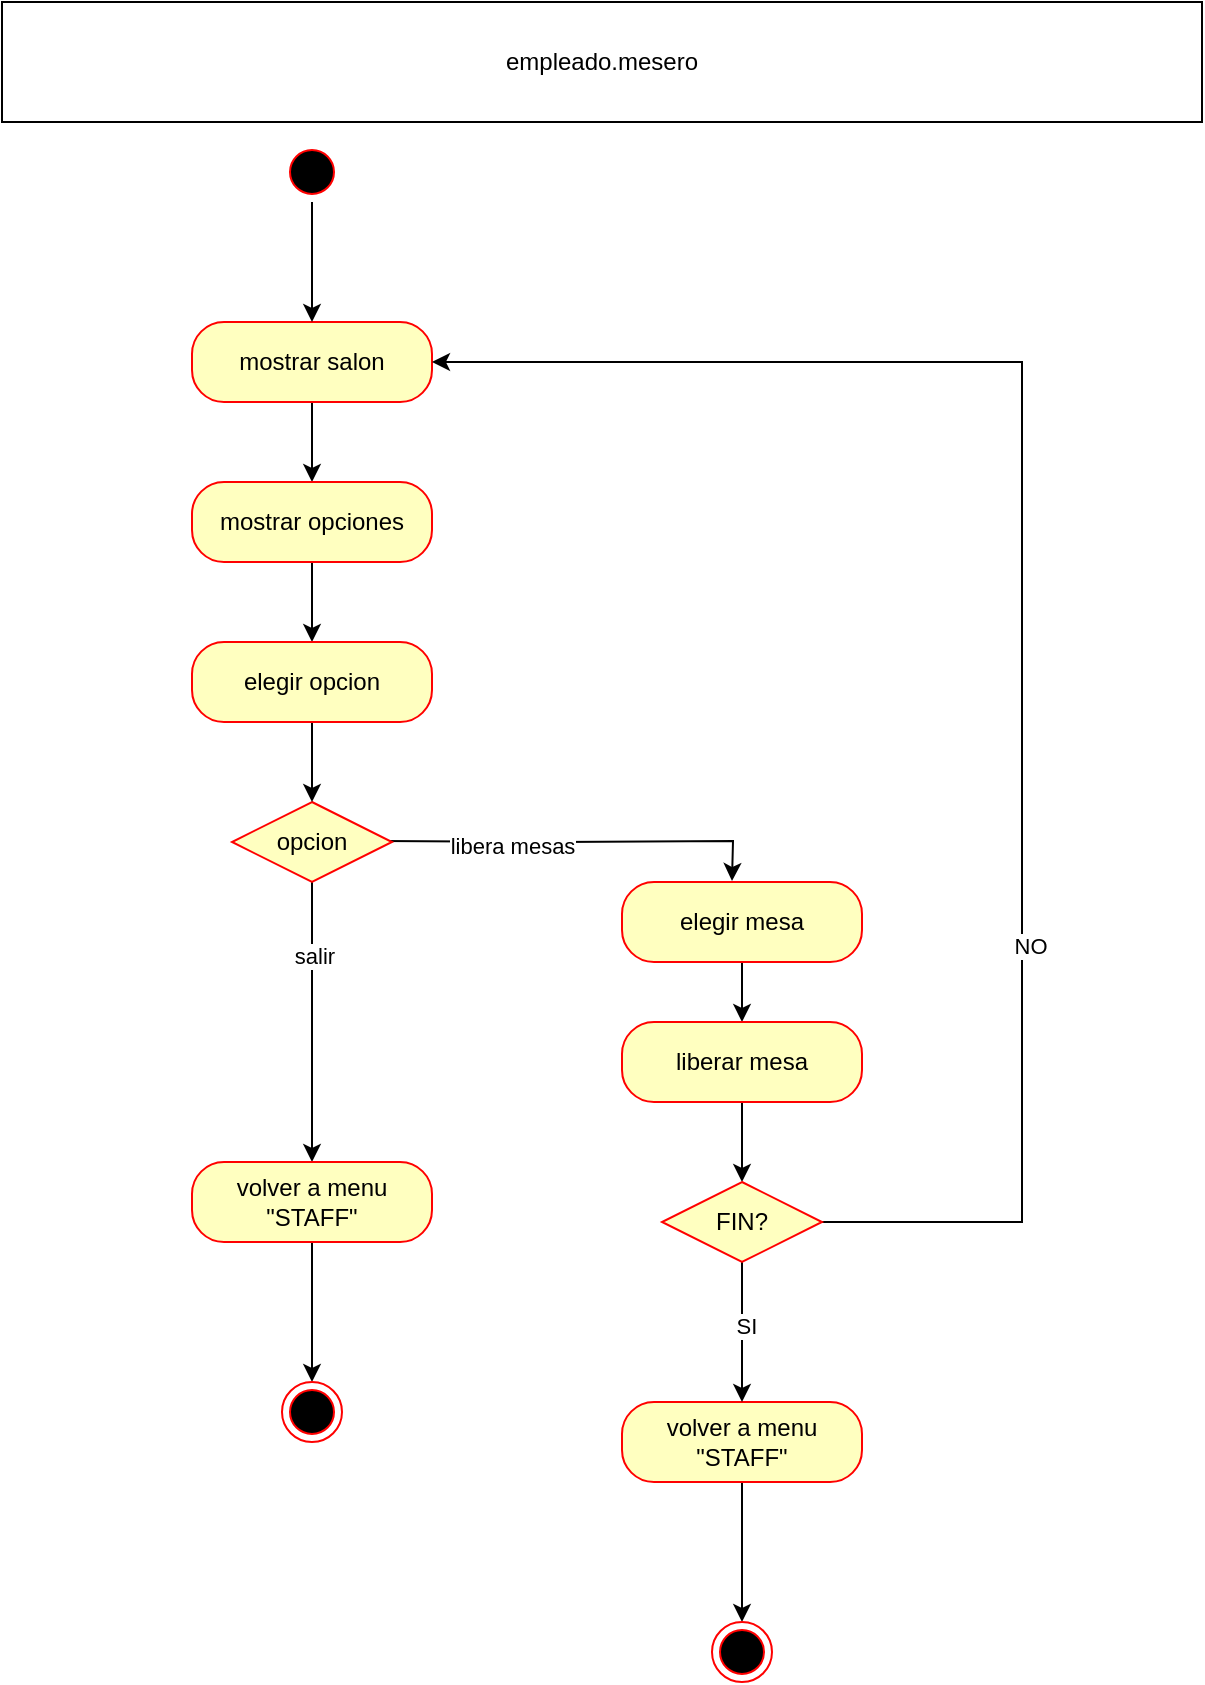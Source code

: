 <mxfile version="24.2.5" type="device">
  <diagram name="Página-1" id="ZFdUnDDiafkuoBSfY1BW">
    <mxGraphModel dx="868" dy="2191" grid="1" gridSize="10" guides="1" tooltips="1" connect="1" arrows="1" fold="1" page="1" pageScale="1" pageWidth="827" pageHeight="1169" math="0" shadow="0">
      <root>
        <mxCell id="0" />
        <mxCell id="1" parent="0" />
        <mxCell id="ZT4FtvJ5IYKsCDx0NmHo-20" style="edgeStyle=orthogonalEdgeStyle;rounded=0;orthogonalLoop=1;jettySize=auto;html=1;exitX=0.5;exitY=1;exitDx=0;exitDy=0;entryX=0.5;entryY=0;entryDx=0;entryDy=0;" edge="1" parent="1" source="ZT4FtvJ5IYKsCDx0NmHo-1" target="ZT4FtvJ5IYKsCDx0NmHo-5">
          <mxGeometry relative="1" as="geometry" />
        </mxCell>
        <mxCell id="ZT4FtvJ5IYKsCDx0NmHo-1" value="mostrar salon" style="rounded=1;whiteSpace=wrap;html=1;arcSize=40;fontColor=#000000;fillColor=#ffffc0;strokeColor=#ff0000;" vertex="1" parent="1">
          <mxGeometry x="375" y="110" width="120" height="40" as="geometry" />
        </mxCell>
        <mxCell id="ZT4FtvJ5IYKsCDx0NmHo-7" style="edgeStyle=orthogonalEdgeStyle;rounded=0;orthogonalLoop=1;jettySize=auto;html=1;exitX=1;exitY=0.5;exitDx=0;exitDy=0;" edge="1" parent="1">
          <mxGeometry relative="1" as="geometry">
            <mxPoint x="645" y="389.5" as="targetPoint" />
            <mxPoint x="470" y="369.5" as="sourcePoint" />
          </mxGeometry>
        </mxCell>
        <mxCell id="ZT4FtvJ5IYKsCDx0NmHo-10" value="libera mesas" style="edgeLabel;html=1;align=center;verticalAlign=middle;resizable=0;points=[];" vertex="1" connectable="0" parent="ZT4FtvJ5IYKsCDx0NmHo-7">
          <mxGeometry x="-0.337" y="-2" relative="1" as="geometry">
            <mxPoint as="offset" />
          </mxGeometry>
        </mxCell>
        <mxCell id="ZT4FtvJ5IYKsCDx0NmHo-8" style="edgeStyle=orthogonalEdgeStyle;rounded=0;orthogonalLoop=1;jettySize=auto;html=1;exitX=0.5;exitY=1;exitDx=0;exitDy=0;entryX=0.5;entryY=0;entryDx=0;entryDy=0;" edge="1" parent="1" source="ZT4FtvJ5IYKsCDx0NmHo-2" target="ZT4FtvJ5IYKsCDx0NmHo-15">
          <mxGeometry relative="1" as="geometry">
            <mxPoint x="435" y="490" as="targetPoint" />
          </mxGeometry>
        </mxCell>
        <mxCell id="ZT4FtvJ5IYKsCDx0NmHo-9" value="salir" style="edgeLabel;html=1;align=center;verticalAlign=middle;resizable=0;points=[];" vertex="1" connectable="0" parent="ZT4FtvJ5IYKsCDx0NmHo-8">
          <mxGeometry x="-0.481" y="1" relative="1" as="geometry">
            <mxPoint as="offset" />
          </mxGeometry>
        </mxCell>
        <mxCell id="ZT4FtvJ5IYKsCDx0NmHo-2" value="opcion" style="rhombus;whiteSpace=wrap;html=1;fontColor=#000000;fillColor=#ffffc0;strokeColor=#ff0000;" vertex="1" parent="1">
          <mxGeometry x="395" y="350" width="80" height="40" as="geometry" />
        </mxCell>
        <mxCell id="ZT4FtvJ5IYKsCDx0NmHo-3" value="empleado.mesero" style="rounded=0;whiteSpace=wrap;html=1;" vertex="1" parent="1">
          <mxGeometry x="280" y="-50" width="600" height="60" as="geometry" />
        </mxCell>
        <mxCell id="ZT4FtvJ5IYKsCDx0NmHo-21" style="edgeStyle=orthogonalEdgeStyle;rounded=0;orthogonalLoop=1;jettySize=auto;html=1;exitX=0.5;exitY=1;exitDx=0;exitDy=0;entryX=0.5;entryY=0;entryDx=0;entryDy=0;" edge="1" parent="1" source="ZT4FtvJ5IYKsCDx0NmHo-5" target="ZT4FtvJ5IYKsCDx0NmHo-6">
          <mxGeometry relative="1" as="geometry" />
        </mxCell>
        <mxCell id="ZT4FtvJ5IYKsCDx0NmHo-5" value="mostrar opciones" style="rounded=1;whiteSpace=wrap;html=1;arcSize=40;fontColor=#000000;fillColor=#ffffc0;strokeColor=#ff0000;" vertex="1" parent="1">
          <mxGeometry x="375" y="190" width="120" height="40" as="geometry" />
        </mxCell>
        <mxCell id="ZT4FtvJ5IYKsCDx0NmHo-22" style="edgeStyle=orthogonalEdgeStyle;rounded=0;orthogonalLoop=1;jettySize=auto;html=1;exitX=0.5;exitY=1;exitDx=0;exitDy=0;entryX=0.5;entryY=0;entryDx=0;entryDy=0;" edge="1" parent="1" source="ZT4FtvJ5IYKsCDx0NmHo-6" target="ZT4FtvJ5IYKsCDx0NmHo-2">
          <mxGeometry relative="1" as="geometry" />
        </mxCell>
        <mxCell id="ZT4FtvJ5IYKsCDx0NmHo-6" value="elegir opcion" style="rounded=1;whiteSpace=wrap;html=1;arcSize=40;fontColor=#000000;fillColor=#ffffc0;strokeColor=#ff0000;" vertex="1" parent="1">
          <mxGeometry x="375" y="270" width="120" height="40" as="geometry" />
        </mxCell>
        <mxCell id="ZT4FtvJ5IYKsCDx0NmHo-32" style="edgeStyle=orthogonalEdgeStyle;rounded=0;orthogonalLoop=1;jettySize=auto;html=1;exitX=0.5;exitY=1;exitDx=0;exitDy=0;entryX=0.5;entryY=0;entryDx=0;entryDy=0;" edge="1" parent="1" source="ZT4FtvJ5IYKsCDx0NmHo-11" target="ZT4FtvJ5IYKsCDx0NmHo-12">
          <mxGeometry relative="1" as="geometry" />
        </mxCell>
        <mxCell id="ZT4FtvJ5IYKsCDx0NmHo-11" value="elegir mesa&lt;span style=&quot;color: rgba(0, 0, 0, 0); font-family: monospace; font-size: 0px; text-align: start; text-wrap: nowrap;&quot;&gt;%3CmxGraphModel%3E%3Croot%3E%3CmxCell%20id%3D%220%22%2F%3E%3CmxCell%20id%3D%221%22%20parent%3D%220%22%2F%3E%3CmxCell%20id%3D%222%22%20value%3D%22elegir%20opcion%22%20style%3D%22rounded%3D1%3BwhiteSpace%3Dwrap%3Bhtml%3D1%3BarcSize%3D40%3BfontColor%3D%23000000%3BfillColor%3D%23ffffc0%3BstrokeColor%3D%23ff0000%3B%22%20vertex%3D%221%22%20parent%3D%221%22%3E%3CmxGeometry%20x%3D%22375%22%20y%3D%22270%22%20width%3D%22120%22%20height%3D%2240%22%20as%3D%22geometry%22%2F%3E%3C%2FmxCell%3E%3C%2Froot%3E%3C%2FmxGraphModel%3E&lt;/span&gt;" style="rounded=1;whiteSpace=wrap;html=1;arcSize=40;fontColor=#000000;fillColor=#ffffc0;strokeColor=#ff0000;" vertex="1" parent="1">
          <mxGeometry x="590" y="390" width="120" height="40" as="geometry" />
        </mxCell>
        <mxCell id="ZT4FtvJ5IYKsCDx0NmHo-31" style="edgeStyle=orthogonalEdgeStyle;rounded=0;orthogonalLoop=1;jettySize=auto;html=1;exitX=0.5;exitY=1;exitDx=0;exitDy=0;entryX=0.5;entryY=0;entryDx=0;entryDy=0;" edge="1" parent="1" source="ZT4FtvJ5IYKsCDx0NmHo-12" target="ZT4FtvJ5IYKsCDx0NmHo-26">
          <mxGeometry relative="1" as="geometry" />
        </mxCell>
        <mxCell id="ZT4FtvJ5IYKsCDx0NmHo-12" value="liberar mesa" style="rounded=1;whiteSpace=wrap;html=1;arcSize=40;fontColor=#000000;fillColor=#ffffc0;strokeColor=#ff0000;" vertex="1" parent="1">
          <mxGeometry x="590" y="460" width="120" height="40" as="geometry" />
        </mxCell>
        <mxCell id="ZT4FtvJ5IYKsCDx0NmHo-18" style="edgeStyle=orthogonalEdgeStyle;rounded=0;orthogonalLoop=1;jettySize=auto;html=1;exitX=0.5;exitY=1;exitDx=0;exitDy=0;entryX=0.5;entryY=0;entryDx=0;entryDy=0;" edge="1" parent="1" source="ZT4FtvJ5IYKsCDx0NmHo-13" target="ZT4FtvJ5IYKsCDx0NmHo-17">
          <mxGeometry relative="1" as="geometry" />
        </mxCell>
        <mxCell id="ZT4FtvJ5IYKsCDx0NmHo-13" value="volver a menu &quot;STAFF&quot;" style="rounded=1;whiteSpace=wrap;html=1;arcSize=40;fontColor=#000000;fillColor=#ffffc0;strokeColor=#ff0000;" vertex="1" parent="1">
          <mxGeometry x="590" y="650" width="120" height="40" as="geometry" />
        </mxCell>
        <mxCell id="ZT4FtvJ5IYKsCDx0NmHo-19" style="edgeStyle=orthogonalEdgeStyle;rounded=0;orthogonalLoop=1;jettySize=auto;html=1;exitX=0.5;exitY=1;exitDx=0;exitDy=0;entryX=0.5;entryY=0;entryDx=0;entryDy=0;" edge="1" parent="1" source="ZT4FtvJ5IYKsCDx0NmHo-15" target="ZT4FtvJ5IYKsCDx0NmHo-16">
          <mxGeometry relative="1" as="geometry" />
        </mxCell>
        <mxCell id="ZT4FtvJ5IYKsCDx0NmHo-15" value="volver a menu &quot;STAFF&quot;" style="rounded=1;whiteSpace=wrap;html=1;arcSize=40;fontColor=#000000;fillColor=#ffffc0;strokeColor=#ff0000;" vertex="1" parent="1">
          <mxGeometry x="375" y="530" width="120" height="40" as="geometry" />
        </mxCell>
        <mxCell id="ZT4FtvJ5IYKsCDx0NmHo-16" value="" style="ellipse;html=1;shape=endState;fillColor=#000000;strokeColor=#ff0000;" vertex="1" parent="1">
          <mxGeometry x="420" y="640" width="30" height="30" as="geometry" />
        </mxCell>
        <mxCell id="ZT4FtvJ5IYKsCDx0NmHo-17" value="" style="ellipse;html=1;shape=endState;fillColor=#000000;strokeColor=#ff0000;" vertex="1" parent="1">
          <mxGeometry x="635" y="760" width="30" height="30" as="geometry" />
        </mxCell>
        <mxCell id="ZT4FtvJ5IYKsCDx0NmHo-25" style="edgeStyle=orthogonalEdgeStyle;rounded=0;orthogonalLoop=1;jettySize=auto;html=1;exitX=0.5;exitY=1;exitDx=0;exitDy=0;entryX=0.5;entryY=0;entryDx=0;entryDy=0;" edge="1" parent="1" source="ZT4FtvJ5IYKsCDx0NmHo-23" target="ZT4FtvJ5IYKsCDx0NmHo-1">
          <mxGeometry relative="1" as="geometry" />
        </mxCell>
        <mxCell id="ZT4FtvJ5IYKsCDx0NmHo-23" value="" style="ellipse;html=1;shape=startState;fillColor=#000000;strokeColor=#ff0000;" vertex="1" parent="1">
          <mxGeometry x="420" y="20" width="30" height="30" as="geometry" />
        </mxCell>
        <mxCell id="ZT4FtvJ5IYKsCDx0NmHo-27" style="edgeStyle=orthogonalEdgeStyle;rounded=0;orthogonalLoop=1;jettySize=auto;html=1;exitX=1;exitY=0.5;exitDx=0;exitDy=0;entryX=1;entryY=0.5;entryDx=0;entryDy=0;" edge="1" parent="1" source="ZT4FtvJ5IYKsCDx0NmHo-26" target="ZT4FtvJ5IYKsCDx0NmHo-1">
          <mxGeometry relative="1" as="geometry">
            <Array as="points">
              <mxPoint x="790" y="560" />
              <mxPoint x="790" y="130" />
            </Array>
          </mxGeometry>
        </mxCell>
        <mxCell id="ZT4FtvJ5IYKsCDx0NmHo-28" value="NO" style="edgeLabel;html=1;align=center;verticalAlign=middle;resizable=0;points=[];" vertex="1" connectable="0" parent="ZT4FtvJ5IYKsCDx0NmHo-27">
          <mxGeometry x="-0.423" y="-4" relative="1" as="geometry">
            <mxPoint as="offset" />
          </mxGeometry>
        </mxCell>
        <mxCell id="ZT4FtvJ5IYKsCDx0NmHo-29" style="edgeStyle=orthogonalEdgeStyle;rounded=0;orthogonalLoop=1;jettySize=auto;html=1;exitX=0.5;exitY=1;exitDx=0;exitDy=0;entryX=0.5;entryY=0;entryDx=0;entryDy=0;" edge="1" parent="1" source="ZT4FtvJ5IYKsCDx0NmHo-26" target="ZT4FtvJ5IYKsCDx0NmHo-13">
          <mxGeometry relative="1" as="geometry" />
        </mxCell>
        <mxCell id="ZT4FtvJ5IYKsCDx0NmHo-30" value="SI" style="edgeLabel;html=1;align=center;verticalAlign=middle;resizable=0;points=[];" vertex="1" connectable="0" parent="ZT4FtvJ5IYKsCDx0NmHo-29">
          <mxGeometry x="-0.096" y="2" relative="1" as="geometry">
            <mxPoint as="offset" />
          </mxGeometry>
        </mxCell>
        <mxCell id="ZT4FtvJ5IYKsCDx0NmHo-26" value="FIN?" style="rhombus;whiteSpace=wrap;html=1;fontColor=#000000;fillColor=#ffffc0;strokeColor=#ff0000;" vertex="1" parent="1">
          <mxGeometry x="610" y="540" width="80" height="40" as="geometry" />
        </mxCell>
      </root>
    </mxGraphModel>
  </diagram>
</mxfile>
